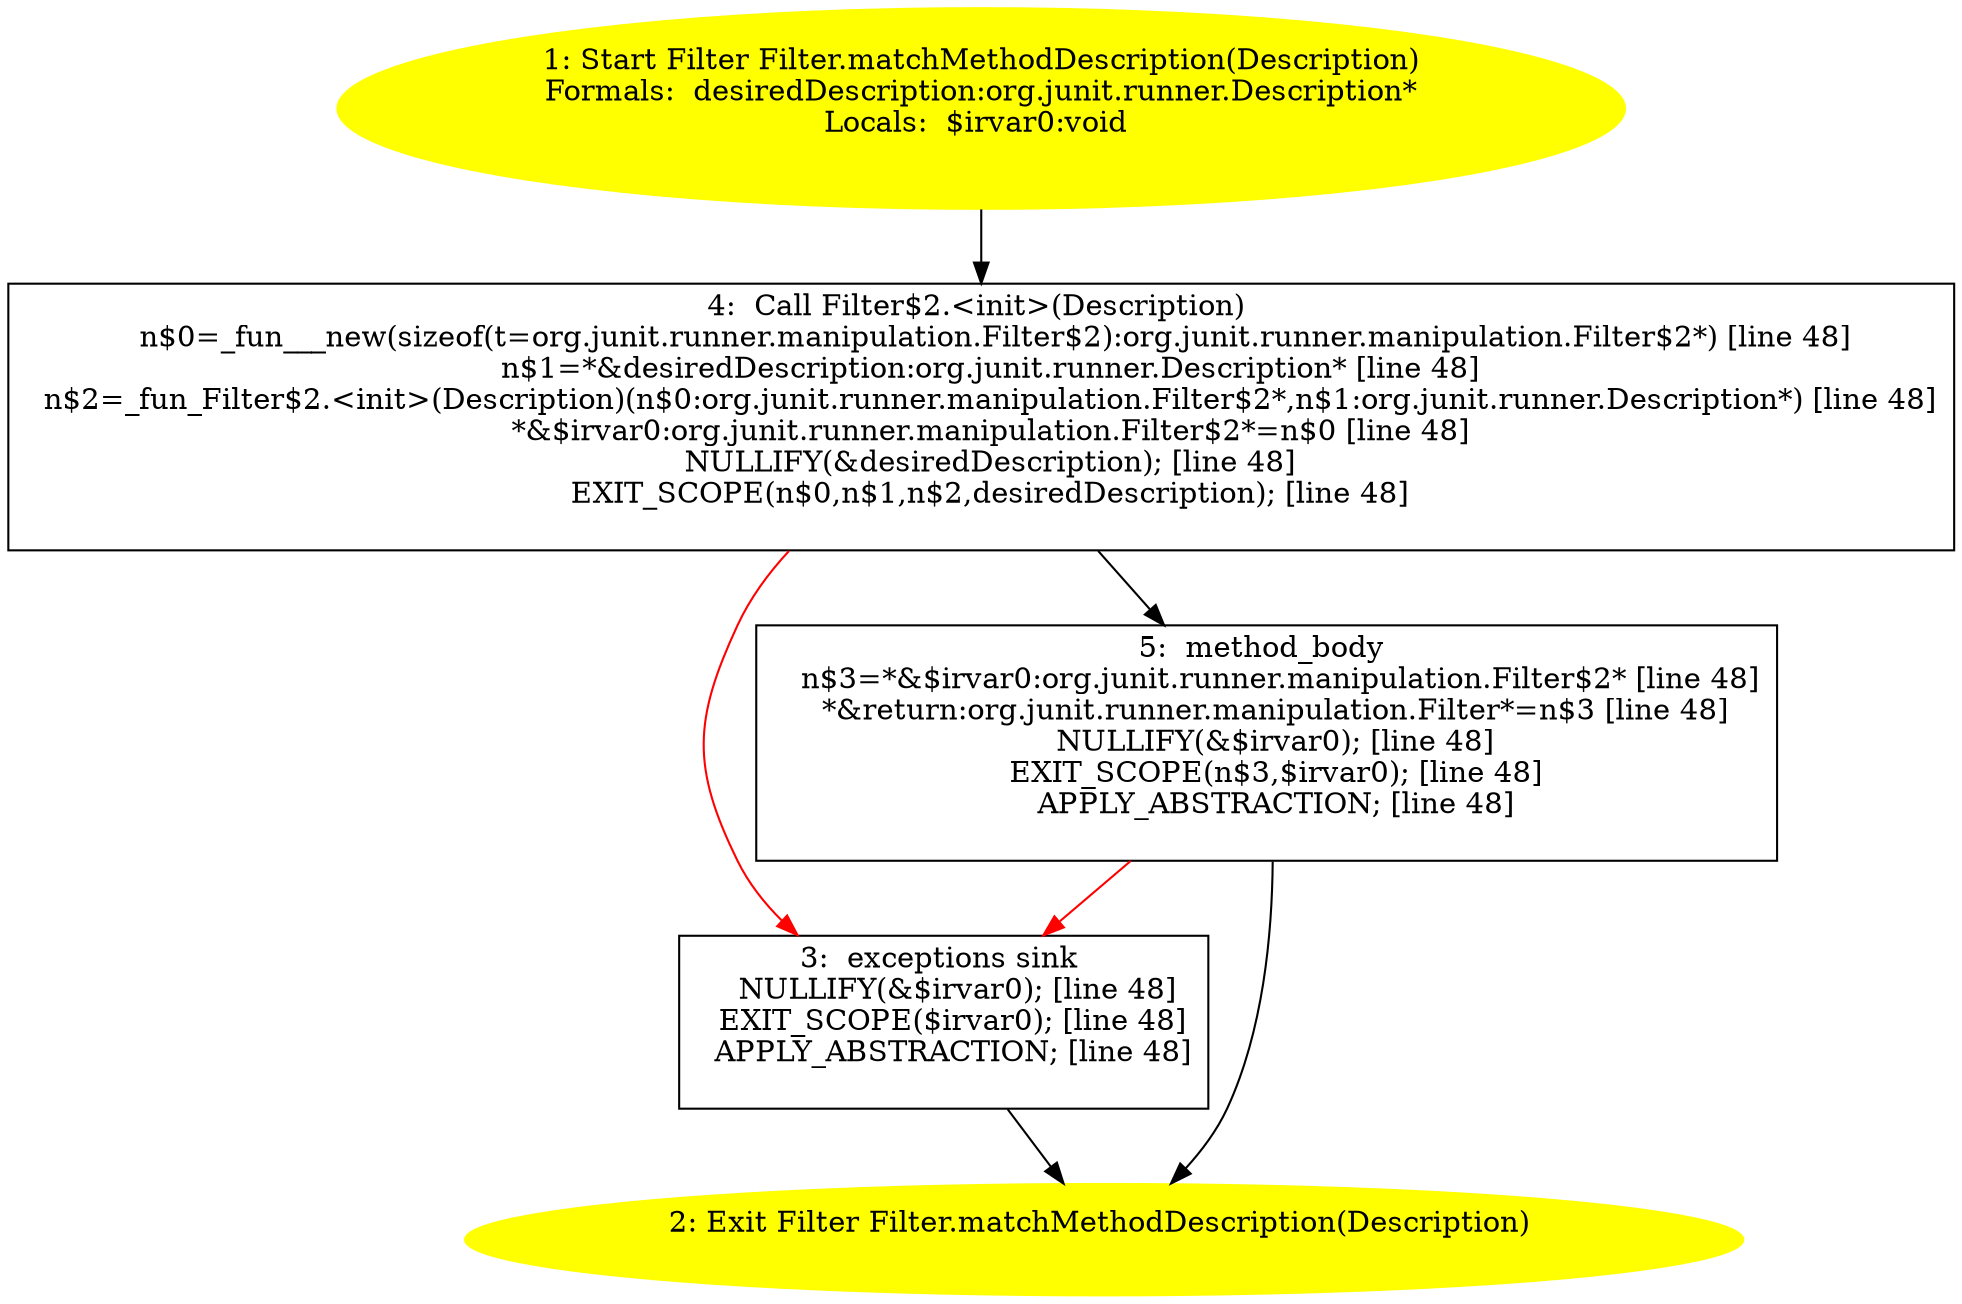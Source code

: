 /* @generated */
digraph cfg {
"org.junit.runner.manipulation.Filter.matchMethodDescription(org.junit.runner.Description):org.junit..23d28474da6cce44794f0f9651686f4b_1" [label="1: Start Filter Filter.matchMethodDescription(Description)\nFormals:  desiredDescription:org.junit.runner.Description*\nLocals:  $irvar0:void \n  " color=yellow style=filled]
	

	 "org.junit.runner.manipulation.Filter.matchMethodDescription(org.junit.runner.Description):org.junit..23d28474da6cce44794f0f9651686f4b_1" -> "org.junit.runner.manipulation.Filter.matchMethodDescription(org.junit.runner.Description):org.junit..23d28474da6cce44794f0f9651686f4b_4" ;
"org.junit.runner.manipulation.Filter.matchMethodDescription(org.junit.runner.Description):org.junit..23d28474da6cce44794f0f9651686f4b_2" [label="2: Exit Filter Filter.matchMethodDescription(Description) \n  " color=yellow style=filled]
	

"org.junit.runner.manipulation.Filter.matchMethodDescription(org.junit.runner.Description):org.junit..23d28474da6cce44794f0f9651686f4b_3" [label="3:  exceptions sink \n   NULLIFY(&$irvar0); [line 48]\n  EXIT_SCOPE($irvar0); [line 48]\n  APPLY_ABSTRACTION; [line 48]\n " shape="box"]
	

	 "org.junit.runner.manipulation.Filter.matchMethodDescription(org.junit.runner.Description):org.junit..23d28474da6cce44794f0f9651686f4b_3" -> "org.junit.runner.manipulation.Filter.matchMethodDescription(org.junit.runner.Description):org.junit..23d28474da6cce44794f0f9651686f4b_2" ;
"org.junit.runner.manipulation.Filter.matchMethodDescription(org.junit.runner.Description):org.junit..23d28474da6cce44794f0f9651686f4b_4" [label="4:  Call Filter$2.<init>(Description) \n   n$0=_fun___new(sizeof(t=org.junit.runner.manipulation.Filter$2):org.junit.runner.manipulation.Filter$2*) [line 48]\n  n$1=*&desiredDescription:org.junit.runner.Description* [line 48]\n  n$2=_fun_Filter$2.<init>(Description)(n$0:org.junit.runner.manipulation.Filter$2*,n$1:org.junit.runner.Description*) [line 48]\n  *&$irvar0:org.junit.runner.manipulation.Filter$2*=n$0 [line 48]\n  NULLIFY(&desiredDescription); [line 48]\n  EXIT_SCOPE(n$0,n$1,n$2,desiredDescription); [line 48]\n " shape="box"]
	

	 "org.junit.runner.manipulation.Filter.matchMethodDescription(org.junit.runner.Description):org.junit..23d28474da6cce44794f0f9651686f4b_4" -> "org.junit.runner.manipulation.Filter.matchMethodDescription(org.junit.runner.Description):org.junit..23d28474da6cce44794f0f9651686f4b_5" ;
	 "org.junit.runner.manipulation.Filter.matchMethodDescription(org.junit.runner.Description):org.junit..23d28474da6cce44794f0f9651686f4b_4" -> "org.junit.runner.manipulation.Filter.matchMethodDescription(org.junit.runner.Description):org.junit..23d28474da6cce44794f0f9651686f4b_3" [color="red" ];
"org.junit.runner.manipulation.Filter.matchMethodDescription(org.junit.runner.Description):org.junit..23d28474da6cce44794f0f9651686f4b_5" [label="5:  method_body \n   n$3=*&$irvar0:org.junit.runner.manipulation.Filter$2* [line 48]\n  *&return:org.junit.runner.manipulation.Filter*=n$3 [line 48]\n  NULLIFY(&$irvar0); [line 48]\n  EXIT_SCOPE(n$3,$irvar0); [line 48]\n  APPLY_ABSTRACTION; [line 48]\n " shape="box"]
	

	 "org.junit.runner.manipulation.Filter.matchMethodDescription(org.junit.runner.Description):org.junit..23d28474da6cce44794f0f9651686f4b_5" -> "org.junit.runner.manipulation.Filter.matchMethodDescription(org.junit.runner.Description):org.junit..23d28474da6cce44794f0f9651686f4b_2" ;
	 "org.junit.runner.manipulation.Filter.matchMethodDescription(org.junit.runner.Description):org.junit..23d28474da6cce44794f0f9651686f4b_5" -> "org.junit.runner.manipulation.Filter.matchMethodDescription(org.junit.runner.Description):org.junit..23d28474da6cce44794f0f9651686f4b_3" [color="red" ];
}
